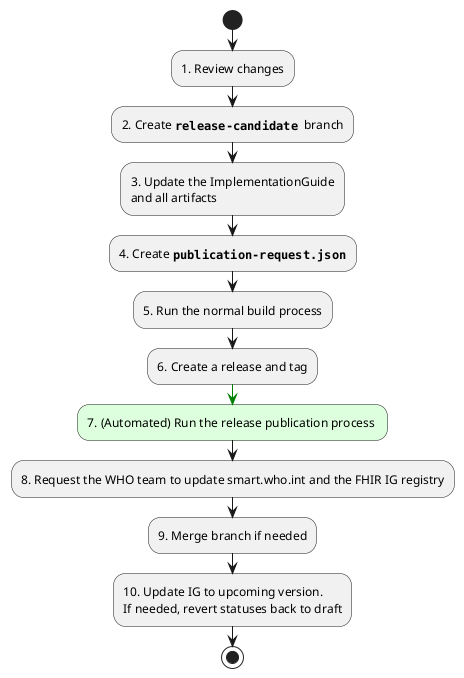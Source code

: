 @startuml
start
:1. Review changes;
:2. Create <b>""release-candidate""</b>  branch;
:3. Update the ImplementationGuide
and all artifacts;
:4. Create <b>""publication-request.json""</b>;
:5. Run the normal build process;
:6. Create a release and tag;
-[#green]-> 
   #dfd:7. (Automated) Run the release publication process ; 
:8. Request the WHO team to update smart.who.int and the FHIR IG registry;
:9. Merge branch if needed;
:10. Update IG to upcoming version.
If needed, revert statuses back to draft;

stop
@enduml